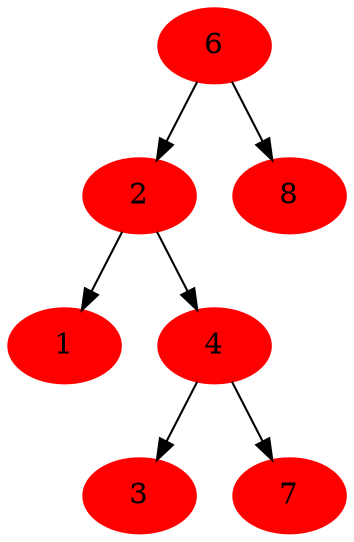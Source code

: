 digraph binary_search_tree{
   node[style=filled,color=red];
   6->{2,8};
   2->{1,4};
   4->3;
   4->7;
}
